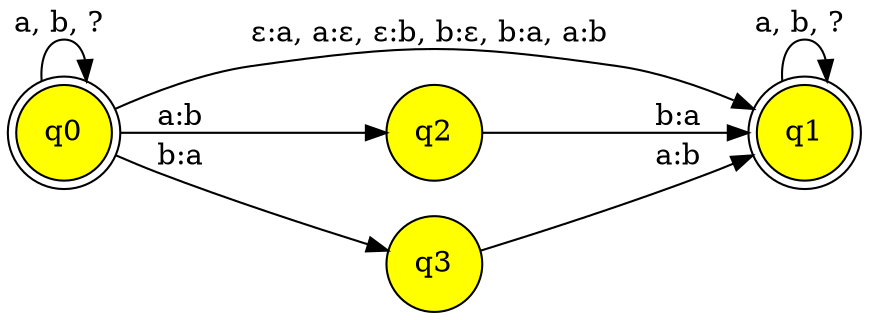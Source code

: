 // This graph generated with hfst-fst2txt
digraph "text(edit1-ab-unw.tsv)" {
charset = UTF8;
rankdir = LR;
node [shape=circle,style=filled,fillcolor=yellow]
q0 [shape=doublecircle,label="q0"] 
q1 [shape=doublecircle,label="q1"] 
q2 [label="q2"] 
q3 [label="q3"] 
q0 -> q0 [label="a, b, ? "];
q0 -> q1 [label="&#949;:a, a:&#949;, &#949;:b, b:&#949;, b:a, a:b "];
q0 -> q2 [label="a:b "];
q0 -> q3 [label="b:a "];
q1 -> q1 [label="a, b, ? "];
q2 -> q1 [label="b:a "];
q3 -> q1 [label="a:b "];
}
